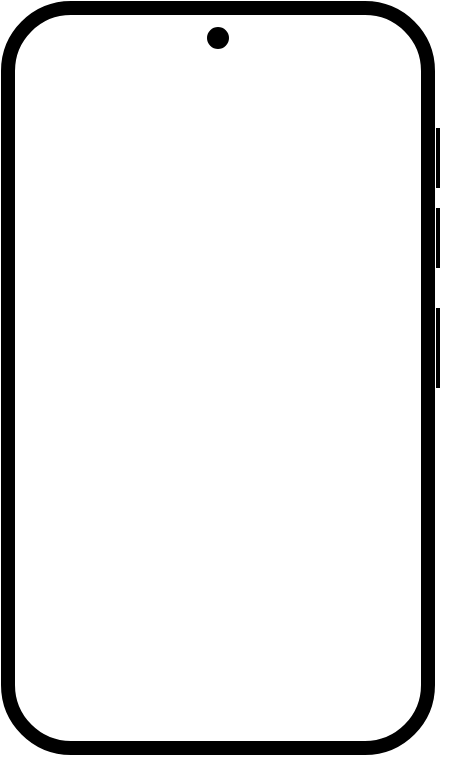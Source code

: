 <mxfile version="21.0.4" type="github">
  <diagram name="Страница 1" id="Pk4jUQU4X87bk-j2l1hz">
    <mxGraphModel dx="478" dy="265" grid="1" gridSize="10" guides="1" tooltips="1" connect="1" arrows="1" fold="1" page="1" pageScale="1" pageWidth="827" pageHeight="1169" math="0" shadow="0">
      <root>
        <mxCell id="0" />
        <mxCell id="1" parent="0" />
        <mxCell id="MUUB6fktJ6ClPV2ot43D-19" value="жю.жжд" style="rounded=0;whiteSpace=wrap;html=1;" vertex="1" parent="1">
          <mxGeometry x="310" y="292" width="120" height="60" as="geometry" />
        </mxCell>
        <mxCell id="MUUB6fktJ6ClPV2ot43D-1" value="" style="rounded=1;whiteSpace=wrap;html=1;strokeWidth=7;" vertex="1" parent="1">
          <mxGeometry x="290" y="170" width="210" height="370" as="geometry" />
        </mxCell>
        <mxCell id="MUUB6fktJ6ClPV2ot43D-11" value="" style="shape=image;verticalLabelPosition=bottom;labelBackgroundColor=default;verticalAlign=top;aspect=fixed;imageAspect=0;image=https://mobimg.b-cdn.net/v3/fetch/3f/3f6eaa57ddb91b3bede5e6abdd78f8e3.jpeg;opacity=80;strokeWidth=1;clipPath=inset(0% 1.48% 0.67% 0.89% round 8%);spacingBottom=-1;" vertex="1" parent="1">
          <mxGeometry x="292.23" y="170" width="204.866" height="370" as="geometry" />
        </mxCell>
        <mxCell id="MUUB6fktJ6ClPV2ot43D-2" value="" style="ellipse;whiteSpace=wrap;html=1;aspect=fixed;fillColor=#000000;" vertex="1" parent="1">
          <mxGeometry x="390" y="180" width="10" height="10" as="geometry" />
        </mxCell>
        <mxCell id="MUUB6fktJ6ClPV2ot43D-7" value="" style="line;strokeWidth=2;direction=south;html=1;" vertex="1" parent="1">
          <mxGeometry x="500" y="230" width="10" height="30" as="geometry" />
        </mxCell>
        <mxCell id="MUUB6fktJ6ClPV2ot43D-8" value="" style="line;strokeWidth=2;direction=south;html=1;" vertex="1" parent="1">
          <mxGeometry x="500" y="270" width="10" height="30" as="geometry" />
        </mxCell>
        <mxCell id="MUUB6fktJ6ClPV2ot43D-9" value="" style="line;strokeWidth=2;direction=south;html=1;" vertex="1" parent="1">
          <mxGeometry x="500" y="320" width="10" height="40" as="geometry" />
        </mxCell>
        <mxCell id="MUUB6fktJ6ClPV2ot43D-12" value="" style="endArrow=none;html=1;rounded=0;strokeWidth=3;strokeColor=#FFFFFF;" edge="1" parent="1">
          <mxGeometry width="50" height="50" relative="1" as="geometry">
            <mxPoint x="450" y="190" as="sourcePoint" />
            <mxPoint x="450" y="177" as="targetPoint" />
          </mxGeometry>
        </mxCell>
        <mxCell id="MUUB6fktJ6ClPV2ot43D-13" value="" style="endArrow=none;html=1;rounded=0;strokeWidth=3;strokeColor=#FFFFFF;" edge="1" parent="1">
          <mxGeometry width="50" height="50" relative="1" as="geometry">
            <mxPoint x="440" y="190" as="sourcePoint" />
            <mxPoint x="440" y="180" as="targetPoint" />
          </mxGeometry>
        </mxCell>
        <mxCell id="MUUB6fktJ6ClPV2ot43D-14" value="" style="endArrow=none;html=1;rounded=0;strokeWidth=3;strokeColor=#FFFFFF;" edge="1" parent="1">
          <mxGeometry width="50" height="50" relative="1" as="geometry">
            <mxPoint x="430" y="190" as="sourcePoint" />
            <mxPoint x="430" y="185" as="targetPoint" />
          </mxGeometry>
        </mxCell>
        <mxCell id="MUUB6fktJ6ClPV2ot43D-18" value="" style="html=1;verticalLabelPosition=bottom;align=center;labelBackgroundColor=#ffffff;verticalAlign=top;strokeWidth=1;strokeColor=#FFFFFF;shadow=0;dashed=0;shape=mxgraph.ios7.icons.battery;fillColor=none;" vertex="1" parent="1">
          <mxGeometry x="460" y="179" width="20" height="11" as="geometry" />
        </mxCell>
        <mxCell id="MUUB6fktJ6ClPV2ot43D-20" value="&lt;font style=&quot;font-size: 20px;&quot; color=&quot;#ffffff&quot;&gt;16:04&lt;br&gt;чт. 9 марта&lt;br&gt;&lt;/font&gt;" style="rounded=0;whiteSpace=wrap;html=1;textOpacity=0;labelBackgroundColor=#5a4e4e;labelBorderColor=default;fillColor=none;strokeColor=none;" vertex="1" parent="1">
          <mxGeometry x="305" y="230" width="130" height="60" as="geometry" />
        </mxCell>
      </root>
    </mxGraphModel>
  </diagram>
</mxfile>
